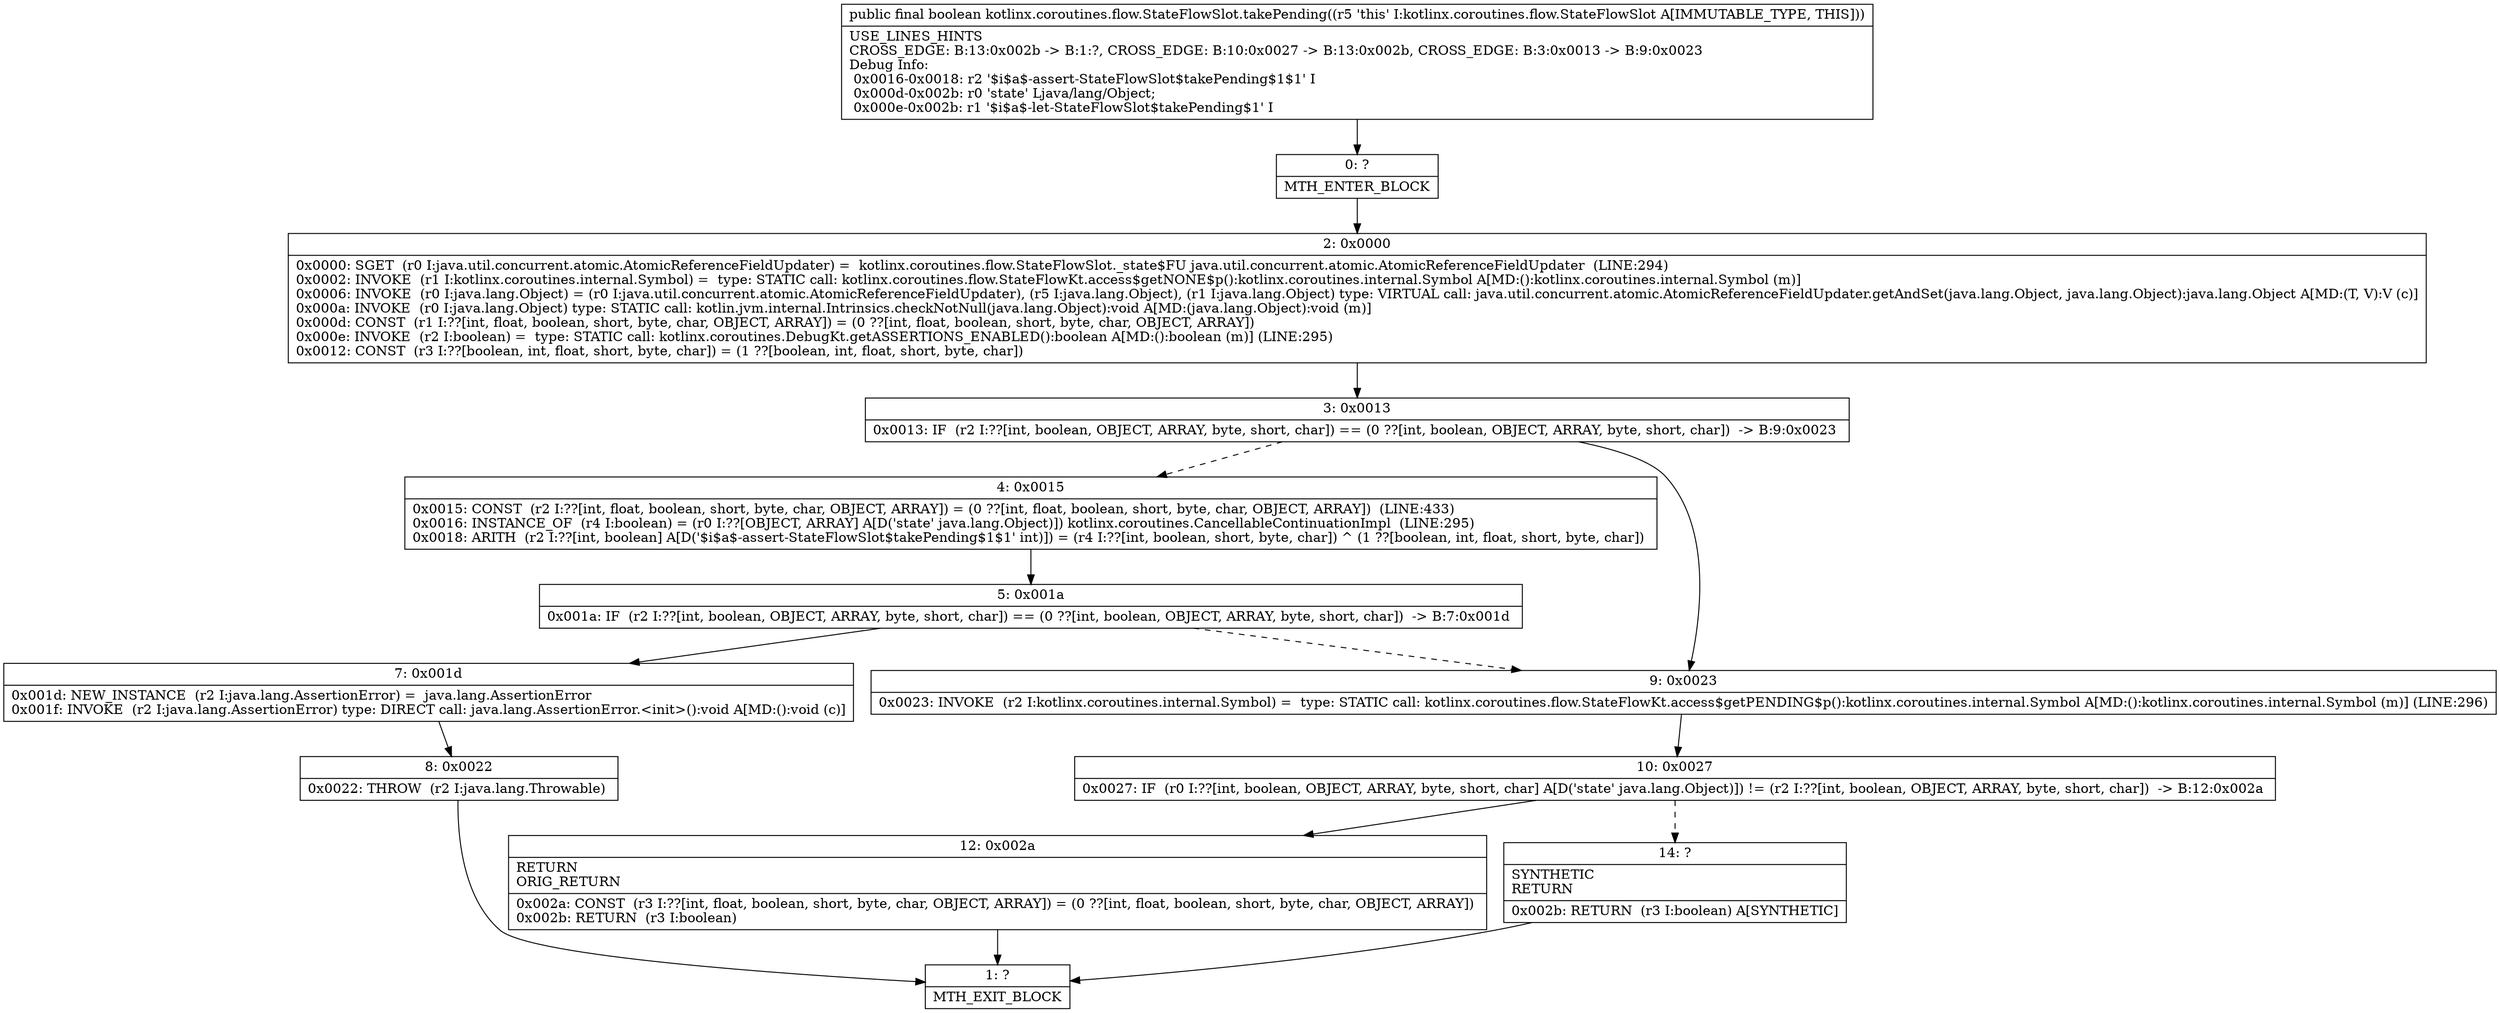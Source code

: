 digraph "CFG forkotlinx.coroutines.flow.StateFlowSlot.takePending()Z" {
Node_0 [shape=record,label="{0\:\ ?|MTH_ENTER_BLOCK\l}"];
Node_2 [shape=record,label="{2\:\ 0x0000|0x0000: SGET  (r0 I:java.util.concurrent.atomic.AtomicReferenceFieldUpdater) =  kotlinx.coroutines.flow.StateFlowSlot._state$FU java.util.concurrent.atomic.AtomicReferenceFieldUpdater  (LINE:294)\l0x0002: INVOKE  (r1 I:kotlinx.coroutines.internal.Symbol) =  type: STATIC call: kotlinx.coroutines.flow.StateFlowKt.access$getNONE$p():kotlinx.coroutines.internal.Symbol A[MD:():kotlinx.coroutines.internal.Symbol (m)]\l0x0006: INVOKE  (r0 I:java.lang.Object) = (r0 I:java.util.concurrent.atomic.AtomicReferenceFieldUpdater), (r5 I:java.lang.Object), (r1 I:java.lang.Object) type: VIRTUAL call: java.util.concurrent.atomic.AtomicReferenceFieldUpdater.getAndSet(java.lang.Object, java.lang.Object):java.lang.Object A[MD:(T, V):V (c)]\l0x000a: INVOKE  (r0 I:java.lang.Object) type: STATIC call: kotlin.jvm.internal.Intrinsics.checkNotNull(java.lang.Object):void A[MD:(java.lang.Object):void (m)]\l0x000d: CONST  (r1 I:??[int, float, boolean, short, byte, char, OBJECT, ARRAY]) = (0 ??[int, float, boolean, short, byte, char, OBJECT, ARRAY]) \l0x000e: INVOKE  (r2 I:boolean) =  type: STATIC call: kotlinx.coroutines.DebugKt.getASSERTIONS_ENABLED():boolean A[MD:():boolean (m)] (LINE:295)\l0x0012: CONST  (r3 I:??[boolean, int, float, short, byte, char]) = (1 ??[boolean, int, float, short, byte, char]) \l}"];
Node_3 [shape=record,label="{3\:\ 0x0013|0x0013: IF  (r2 I:??[int, boolean, OBJECT, ARRAY, byte, short, char]) == (0 ??[int, boolean, OBJECT, ARRAY, byte, short, char])  \-\> B:9:0x0023 \l}"];
Node_4 [shape=record,label="{4\:\ 0x0015|0x0015: CONST  (r2 I:??[int, float, boolean, short, byte, char, OBJECT, ARRAY]) = (0 ??[int, float, boolean, short, byte, char, OBJECT, ARRAY])  (LINE:433)\l0x0016: INSTANCE_OF  (r4 I:boolean) = (r0 I:??[OBJECT, ARRAY] A[D('state' java.lang.Object)]) kotlinx.coroutines.CancellableContinuationImpl  (LINE:295)\l0x0018: ARITH  (r2 I:??[int, boolean] A[D('$i$a$\-assert\-StateFlowSlot$takePending$1$1' int)]) = (r4 I:??[int, boolean, short, byte, char]) ^ (1 ??[boolean, int, float, short, byte, char]) \l}"];
Node_5 [shape=record,label="{5\:\ 0x001a|0x001a: IF  (r2 I:??[int, boolean, OBJECT, ARRAY, byte, short, char]) == (0 ??[int, boolean, OBJECT, ARRAY, byte, short, char])  \-\> B:7:0x001d \l}"];
Node_7 [shape=record,label="{7\:\ 0x001d|0x001d: NEW_INSTANCE  (r2 I:java.lang.AssertionError) =  java.lang.AssertionError \l0x001f: INVOKE  (r2 I:java.lang.AssertionError) type: DIRECT call: java.lang.AssertionError.\<init\>():void A[MD:():void (c)]\l}"];
Node_8 [shape=record,label="{8\:\ 0x0022|0x0022: THROW  (r2 I:java.lang.Throwable) \l}"];
Node_1 [shape=record,label="{1\:\ ?|MTH_EXIT_BLOCK\l}"];
Node_9 [shape=record,label="{9\:\ 0x0023|0x0023: INVOKE  (r2 I:kotlinx.coroutines.internal.Symbol) =  type: STATIC call: kotlinx.coroutines.flow.StateFlowKt.access$getPENDING$p():kotlinx.coroutines.internal.Symbol A[MD:():kotlinx.coroutines.internal.Symbol (m)] (LINE:296)\l}"];
Node_10 [shape=record,label="{10\:\ 0x0027|0x0027: IF  (r0 I:??[int, boolean, OBJECT, ARRAY, byte, short, char] A[D('state' java.lang.Object)]) != (r2 I:??[int, boolean, OBJECT, ARRAY, byte, short, char])  \-\> B:12:0x002a \l}"];
Node_12 [shape=record,label="{12\:\ 0x002a|RETURN\lORIG_RETURN\l|0x002a: CONST  (r3 I:??[int, float, boolean, short, byte, char, OBJECT, ARRAY]) = (0 ??[int, float, boolean, short, byte, char, OBJECT, ARRAY]) \l0x002b: RETURN  (r3 I:boolean) \l}"];
Node_14 [shape=record,label="{14\:\ ?|SYNTHETIC\lRETURN\l|0x002b: RETURN  (r3 I:boolean) A[SYNTHETIC]\l}"];
MethodNode[shape=record,label="{public final boolean kotlinx.coroutines.flow.StateFlowSlot.takePending((r5 'this' I:kotlinx.coroutines.flow.StateFlowSlot A[IMMUTABLE_TYPE, THIS]))  | USE_LINES_HINTS\lCROSS_EDGE: B:13:0x002b \-\> B:1:?, CROSS_EDGE: B:10:0x0027 \-\> B:13:0x002b, CROSS_EDGE: B:3:0x0013 \-\> B:9:0x0023\lDebug Info:\l  0x0016\-0x0018: r2 '$i$a$\-assert\-StateFlowSlot$takePending$1$1' I\l  0x000d\-0x002b: r0 'state' Ljava\/lang\/Object;\l  0x000e\-0x002b: r1 '$i$a$\-let\-StateFlowSlot$takePending$1' I\l}"];
MethodNode -> Node_0;Node_0 -> Node_2;
Node_2 -> Node_3;
Node_3 -> Node_4[style=dashed];
Node_3 -> Node_9;
Node_4 -> Node_5;
Node_5 -> Node_7;
Node_5 -> Node_9[style=dashed];
Node_7 -> Node_8;
Node_8 -> Node_1;
Node_9 -> Node_10;
Node_10 -> Node_12;
Node_10 -> Node_14[style=dashed];
Node_12 -> Node_1;
Node_14 -> Node_1;
}

